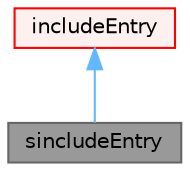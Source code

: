 digraph "sincludeEntry"
{
 // LATEX_PDF_SIZE
  bgcolor="transparent";
  edge [fontname=Helvetica,fontsize=10,labelfontname=Helvetica,labelfontsize=10];
  node [fontname=Helvetica,fontsize=10,shape=box,height=0.2,width=0.4];
  Node1 [id="Node000001",label="sincludeEntry",height=0.2,width=0.4,color="gray40", fillcolor="grey60", style="filled", fontcolor="black",tooltip=" "];
  Node2 -> Node1 [id="edge1_Node000001_Node000002",dir="back",color="steelblue1",style="solid",tooltip=" "];
  Node2 [id="Node000002",label="includeEntry",height=0.2,width=0.4,color="red", fillcolor="#FFF0F0", style="filled",URL="$classFoam_1_1functionEntries_1_1includeEntry.html",tooltip="A dictionary directive for including a file, expects a single string to follow."];
}
